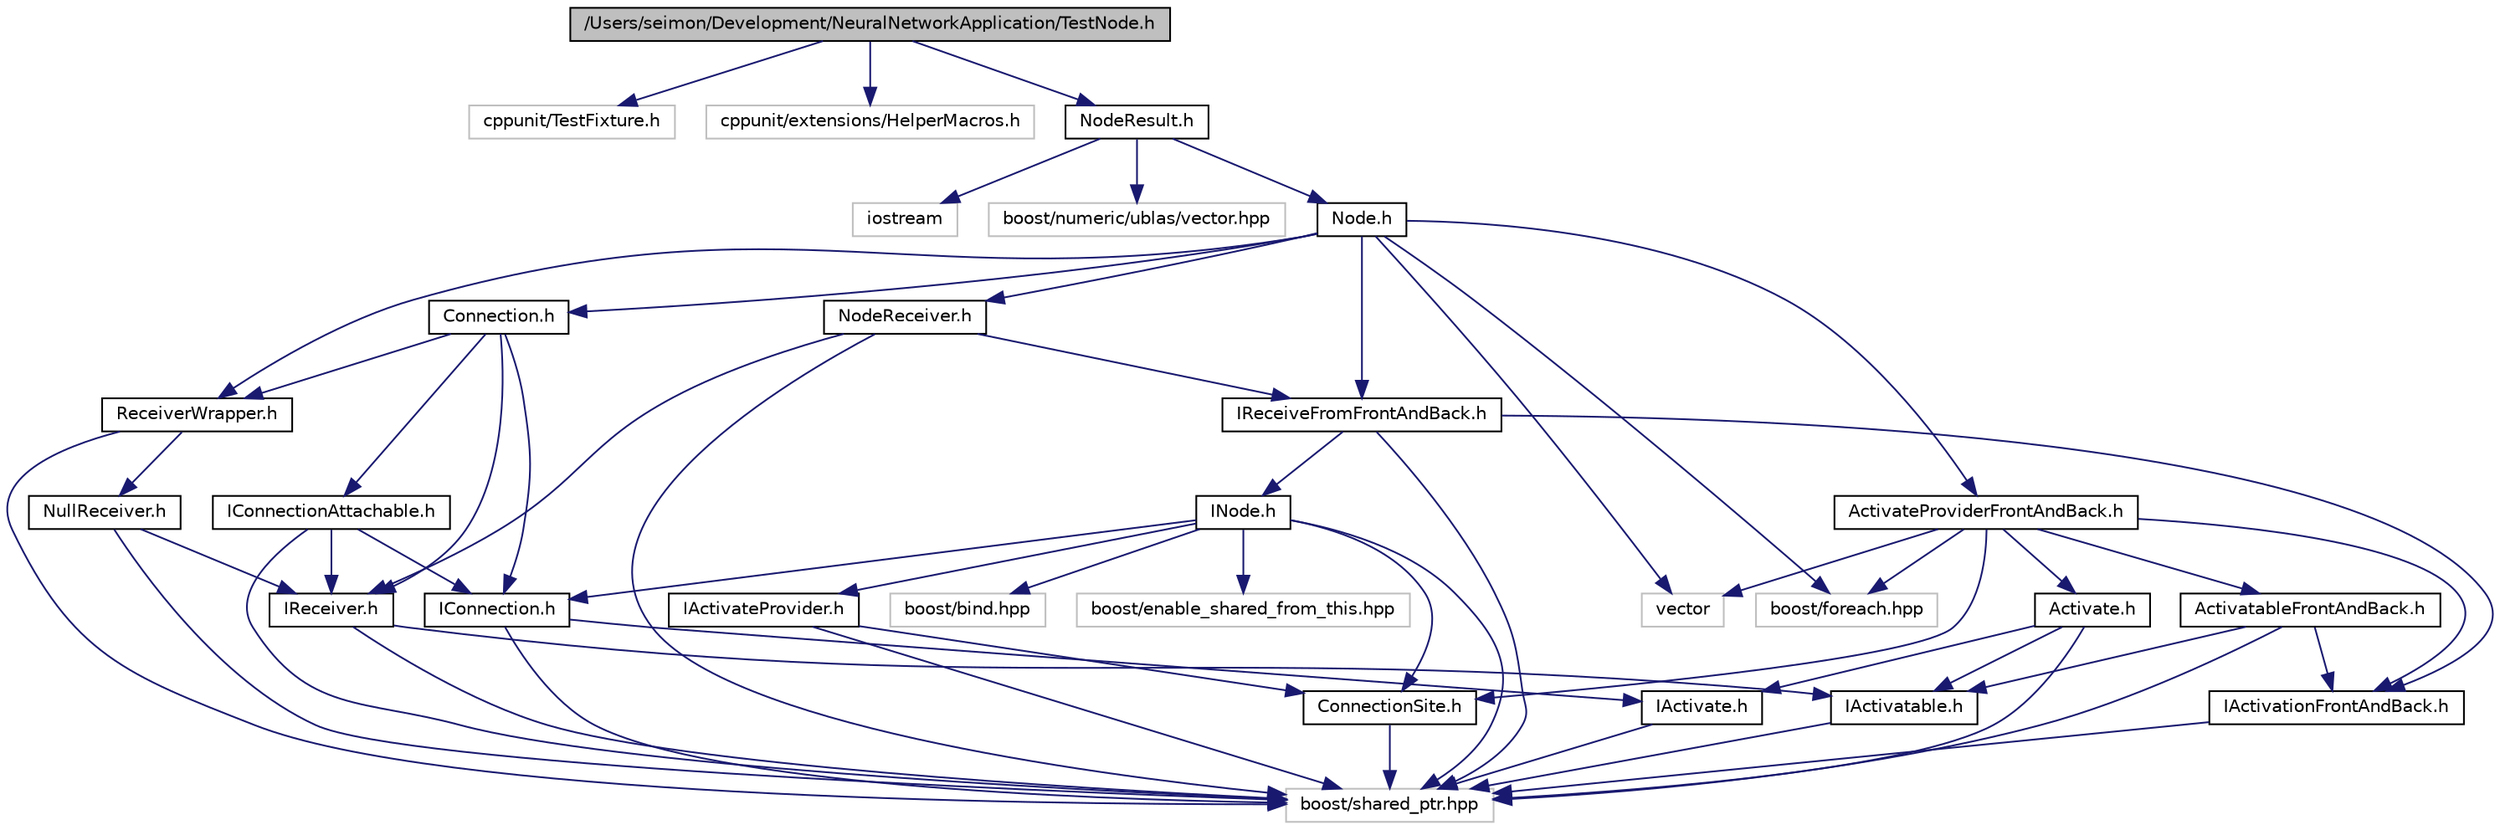 digraph G
{
  edge [fontname="Helvetica",fontsize="10",labelfontname="Helvetica",labelfontsize="10"];
  node [fontname="Helvetica",fontsize="10",shape=record];
  Node1 [label="/Users/seimon/Development/NeuralNetworkApplication/TestNode.h",height=0.2,width=0.4,color="black", fillcolor="grey75", style="filled" fontcolor="black"];
  Node1 -> Node2 [color="midnightblue",fontsize="10",style="solid"];
  Node2 [label="cppunit/TestFixture.h",height=0.2,width=0.4,color="grey75", fillcolor="white", style="filled"];
  Node1 -> Node3 [color="midnightblue",fontsize="10",style="solid"];
  Node3 [label="cppunit/extensions/HelperMacros.h",height=0.2,width=0.4,color="grey75", fillcolor="white", style="filled"];
  Node1 -> Node4 [color="midnightblue",fontsize="10",style="solid"];
  Node4 [label="NodeResult.h",height=0.2,width=0.4,color="black", fillcolor="white", style="filled",URL="$_node_result_8h.html"];
  Node4 -> Node5 [color="midnightblue",fontsize="10",style="solid"];
  Node5 [label="iostream",height=0.2,width=0.4,color="grey75", fillcolor="white", style="filled"];
  Node4 -> Node6 [color="midnightblue",fontsize="10",style="solid"];
  Node6 [label="boost/numeric/ublas/vector.hpp",height=0.2,width=0.4,color="grey75", fillcolor="white", style="filled"];
  Node4 -> Node7 [color="midnightblue",fontsize="10",style="solid"];
  Node7 [label="Node.h",height=0.2,width=0.4,color="black", fillcolor="white", style="filled",URL="$_node_8h.html"];
  Node7 -> Node8 [color="midnightblue",fontsize="10",style="solid"];
  Node8 [label="vector",height=0.2,width=0.4,color="grey75", fillcolor="white", style="filled"];
  Node7 -> Node9 [color="midnightblue",fontsize="10",style="solid"];
  Node9 [label="boost/foreach.hpp",height=0.2,width=0.4,color="grey75", fillcolor="white", style="filled"];
  Node7 -> Node10 [color="midnightblue",fontsize="10",style="solid"];
  Node10 [label="IReceiveFromFrontAndBack.h",height=0.2,width=0.4,color="black", fillcolor="white", style="filled",URL="$_i_receive_from_front_and_back_8h.html"];
  Node10 -> Node11 [color="midnightblue",fontsize="10",style="solid"];
  Node11 [label="boost/shared_ptr.hpp",height=0.2,width=0.4,color="grey75", fillcolor="white", style="filled"];
  Node10 -> Node12 [color="midnightblue",fontsize="10",style="solid"];
  Node12 [label="INode.h",height=0.2,width=0.4,color="black", fillcolor="white", style="filled",URL="$_i_node_8h.html"];
  Node12 -> Node11 [color="midnightblue",fontsize="10",style="solid"];
  Node12 -> Node13 [color="midnightblue",fontsize="10",style="solid"];
  Node13 [label="boost/bind.hpp",height=0.2,width=0.4,color="grey75", fillcolor="white", style="filled"];
  Node12 -> Node14 [color="midnightblue",fontsize="10",style="solid"];
  Node14 [label="boost/enable_shared_from_this.hpp",height=0.2,width=0.4,color="grey75", fillcolor="white", style="filled"];
  Node12 -> Node15 [color="midnightblue",fontsize="10",style="solid"];
  Node15 [label="ConnectionSite.h",height=0.2,width=0.4,color="black", fillcolor="white", style="filled",URL="$_connection_site_8h.html"];
  Node15 -> Node11 [color="midnightblue",fontsize="10",style="solid"];
  Node12 -> Node16 [color="midnightblue",fontsize="10",style="solid"];
  Node16 [label="IConnection.h",height=0.2,width=0.4,color="black", fillcolor="white", style="filled",URL="$_i_connection_8h.html"];
  Node16 -> Node11 [color="midnightblue",fontsize="10",style="solid"];
  Node16 -> Node17 [color="midnightblue",fontsize="10",style="solid"];
  Node17 [label="IActivate.h",height=0.2,width=0.4,color="black", fillcolor="white", style="filled",URL="$_i_activate_8h.html"];
  Node17 -> Node11 [color="midnightblue",fontsize="10",style="solid"];
  Node12 -> Node18 [color="midnightblue",fontsize="10",style="solid"];
  Node18 [label="IActivateProvider.h",height=0.2,width=0.4,color="black", fillcolor="white", style="filled",URL="$_i_activate_provider_8h.html"];
  Node18 -> Node11 [color="midnightblue",fontsize="10",style="solid"];
  Node18 -> Node15 [color="midnightblue",fontsize="10",style="solid"];
  Node10 -> Node19 [color="midnightblue",fontsize="10",style="solid"];
  Node19 [label="IActivationFrontAndBack.h",height=0.2,width=0.4,color="black", fillcolor="white", style="filled",URL="$_i_activation_front_and_back_8h.html"];
  Node19 -> Node11 [color="midnightblue",fontsize="10",style="solid"];
  Node7 -> Node20 [color="midnightblue",fontsize="10",style="solid"];
  Node20 [label="Connection.h",height=0.2,width=0.4,color="black", fillcolor="white", style="filled",URL="$_connection_8h.html"];
  Node20 -> Node16 [color="midnightblue",fontsize="10",style="solid"];
  Node20 -> Node21 [color="midnightblue",fontsize="10",style="solid"];
  Node21 [label="IReceiver.h",height=0.2,width=0.4,color="black", fillcolor="white", style="filled",URL="$_i_receiver_8h.html"];
  Node21 -> Node11 [color="midnightblue",fontsize="10",style="solid"];
  Node21 -> Node22 [color="midnightblue",fontsize="10",style="solid"];
  Node22 [label="IActivatable.h",height=0.2,width=0.4,color="black", fillcolor="white", style="filled",URL="$_i_activatable_8h.html"];
  Node22 -> Node11 [color="midnightblue",fontsize="10",style="solid"];
  Node20 -> Node23 [color="midnightblue",fontsize="10",style="solid"];
  Node23 [label="ReceiverWrapper.h",height=0.2,width=0.4,color="black", fillcolor="white", style="filled",URL="$_receiver_wrapper_8h.html"];
  Node23 -> Node11 [color="midnightblue",fontsize="10",style="solid"];
  Node23 -> Node24 [color="midnightblue",fontsize="10",style="solid"];
  Node24 [label="NullReceiver.h",height=0.2,width=0.4,color="black", fillcolor="white", style="filled",URL="$_null_receiver_8h.html"];
  Node24 -> Node11 [color="midnightblue",fontsize="10",style="solid"];
  Node24 -> Node21 [color="midnightblue",fontsize="10",style="solid"];
  Node20 -> Node25 [color="midnightblue",fontsize="10",style="solid"];
  Node25 [label="IConnectionAttachable.h",height=0.2,width=0.4,color="black", fillcolor="white", style="filled",URL="$_i_connection_attachable_8h.html"];
  Node25 -> Node11 [color="midnightblue",fontsize="10",style="solid"];
  Node25 -> Node16 [color="midnightblue",fontsize="10",style="solid"];
  Node25 -> Node21 [color="midnightblue",fontsize="10",style="solid"];
  Node7 -> Node26 [color="midnightblue",fontsize="10",style="solid"];
  Node26 [label="NodeReceiver.h",height=0.2,width=0.4,color="black", fillcolor="white", style="filled",URL="$_node_receiver_8h.html"];
  Node26 -> Node11 [color="midnightblue",fontsize="10",style="solid"];
  Node26 -> Node21 [color="midnightblue",fontsize="10",style="solid"];
  Node26 -> Node10 [color="midnightblue",fontsize="10",style="solid"];
  Node7 -> Node23 [color="midnightblue",fontsize="10",style="solid"];
  Node7 -> Node27 [color="midnightblue",fontsize="10",style="solid"];
  Node27 [label="ActivateProviderFrontAndBack.h",height=0.2,width=0.4,color="black", fillcolor="white", style="filled",URL="$_activate_provider_front_and_back_8h.html"];
  Node27 -> Node9 [color="midnightblue",fontsize="10",style="solid"];
  Node27 -> Node8 [color="midnightblue",fontsize="10",style="solid"];
  Node27 -> Node15 [color="midnightblue",fontsize="10",style="solid"];
  Node27 -> Node19 [color="midnightblue",fontsize="10",style="solid"];
  Node27 -> Node28 [color="midnightblue",fontsize="10",style="solid"];
  Node28 [label="Activate.h",height=0.2,width=0.4,color="black", fillcolor="white", style="filled",URL="$_activate_8h.html"];
  Node28 -> Node11 [color="midnightblue",fontsize="10",style="solid"];
  Node28 -> Node17 [color="midnightblue",fontsize="10",style="solid"];
  Node28 -> Node22 [color="midnightblue",fontsize="10",style="solid"];
  Node27 -> Node29 [color="midnightblue",fontsize="10",style="solid"];
  Node29 [label="ActivatableFrontAndBack.h",height=0.2,width=0.4,color="black", fillcolor="white", style="filled",URL="$_activatable_front_and_back_8h.html"];
  Node29 -> Node11 [color="midnightblue",fontsize="10",style="solid"];
  Node29 -> Node22 [color="midnightblue",fontsize="10",style="solid"];
  Node29 -> Node19 [color="midnightblue",fontsize="10",style="solid"];
}
